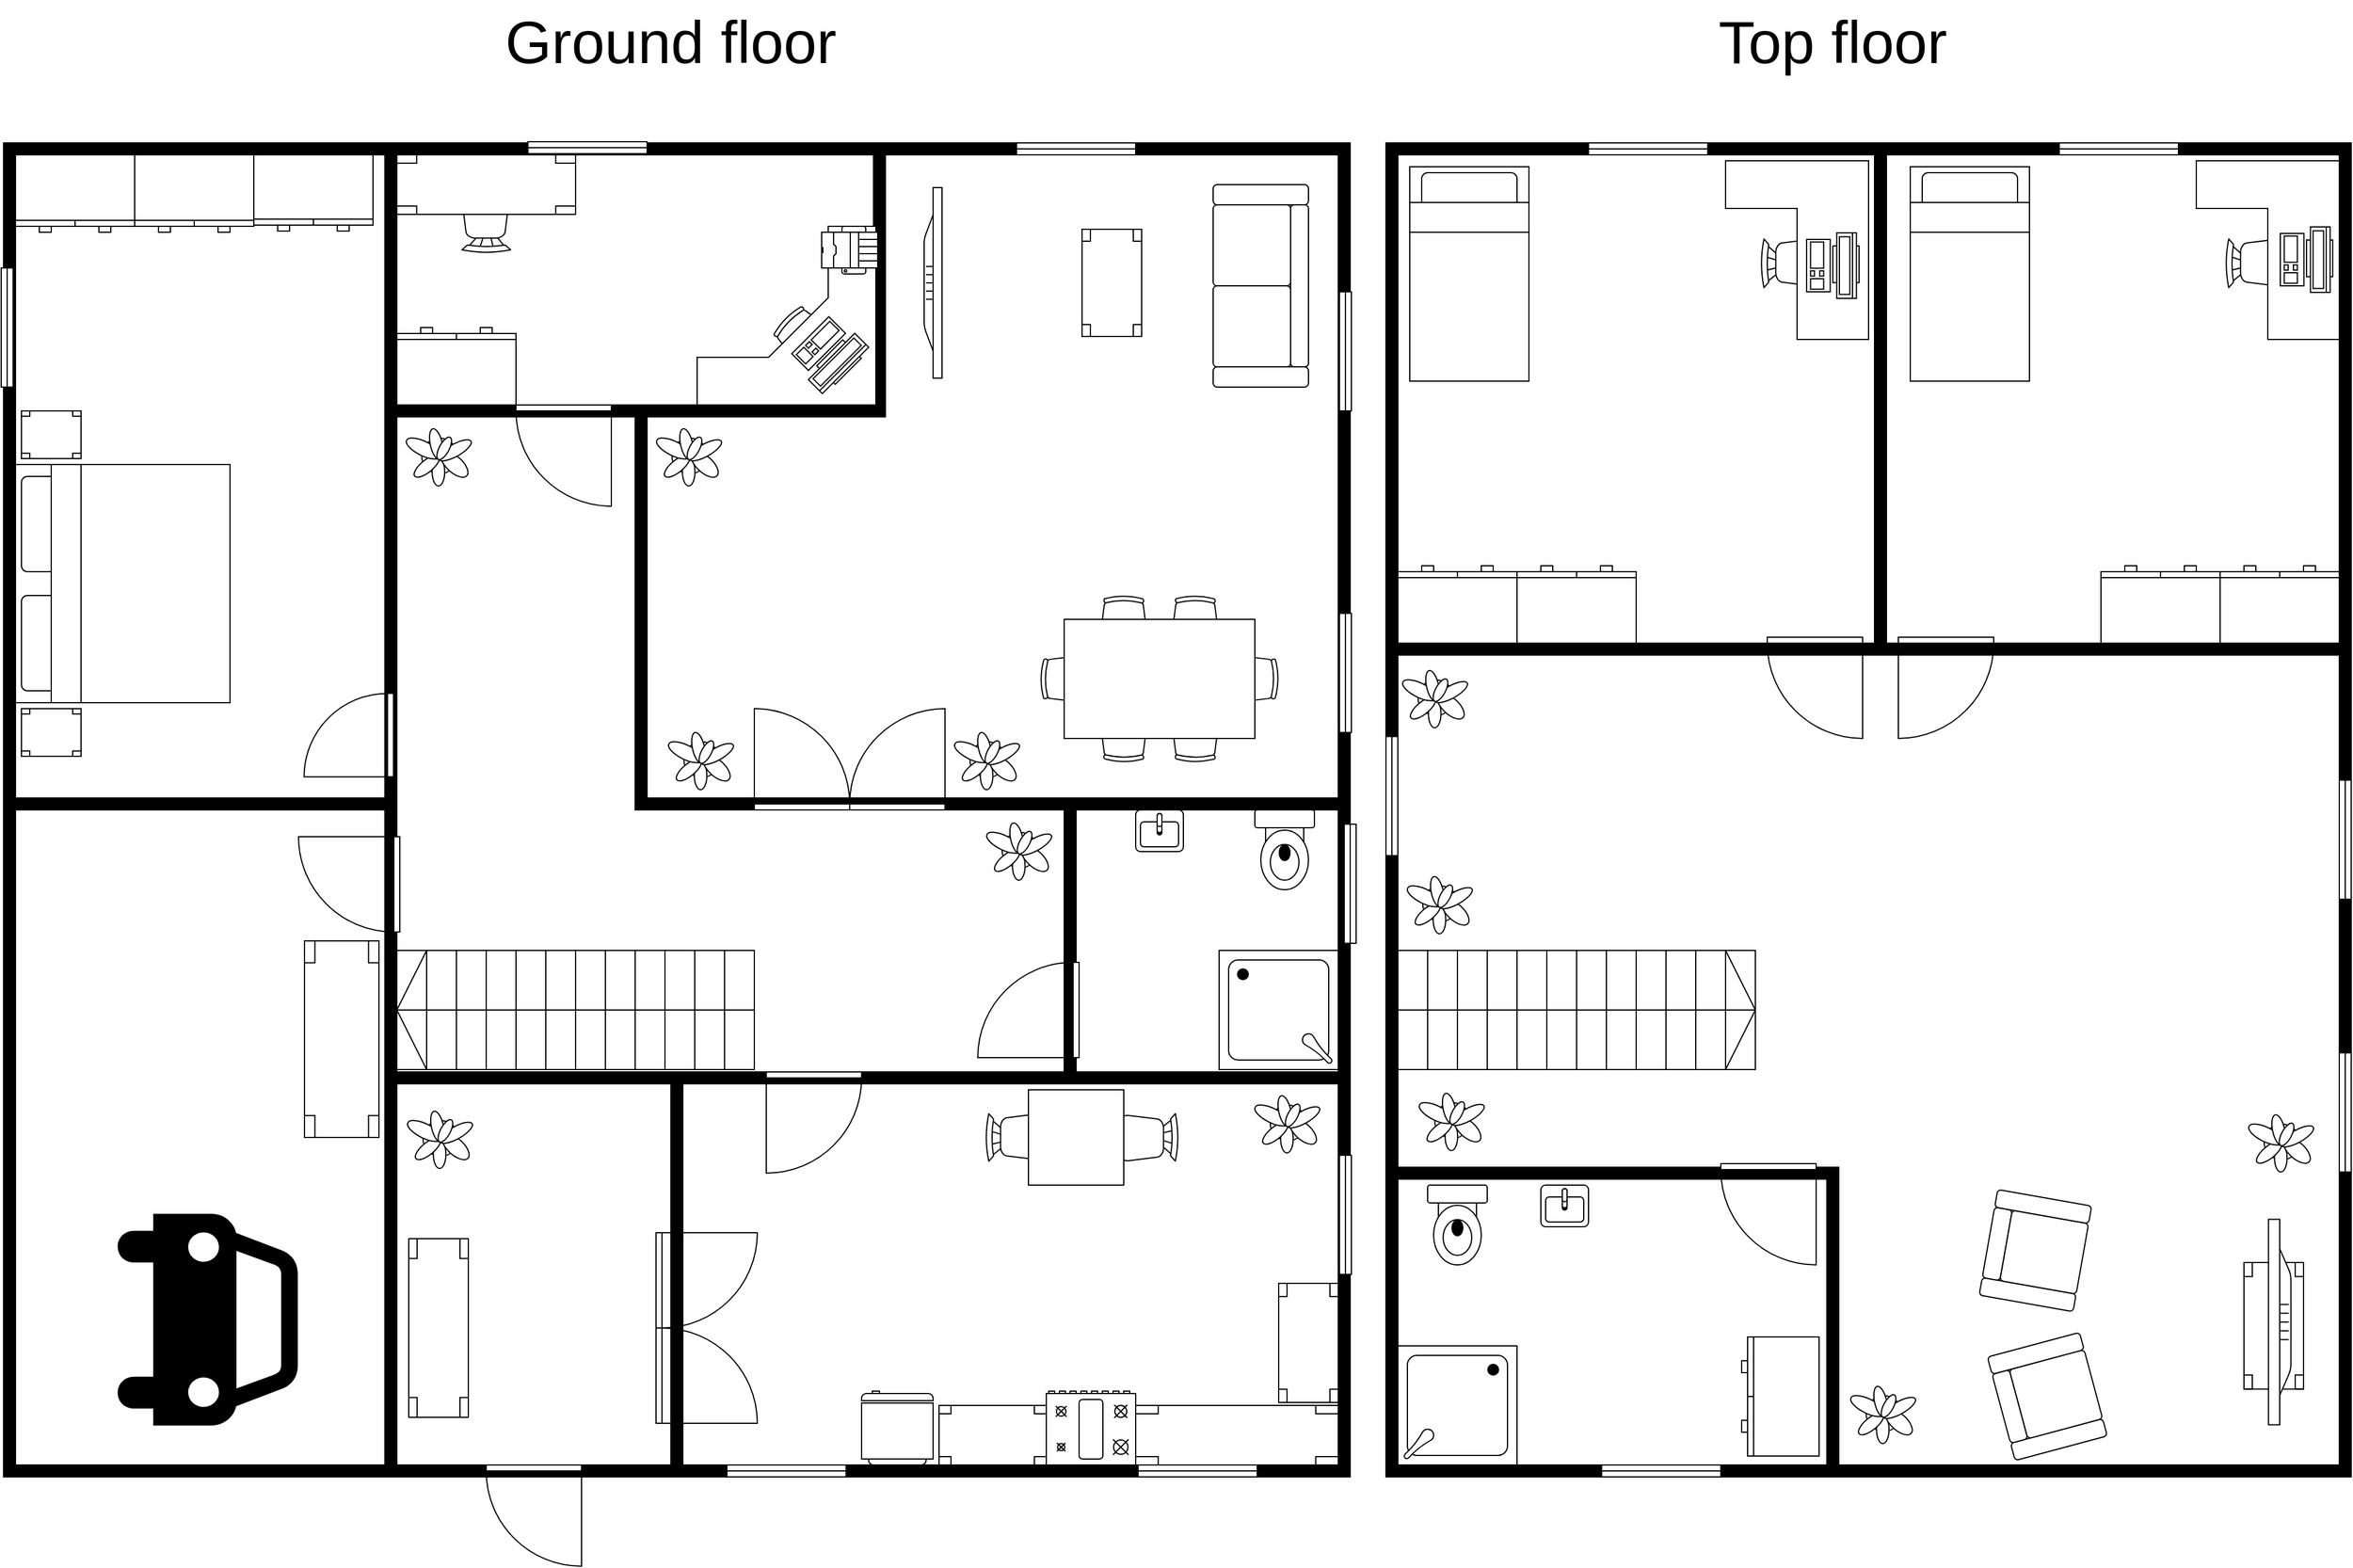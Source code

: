 <mxfile version="15.6.6" type="device"><diagram name="Page-1" id="38b20595-45e3-9b7f-d5ca-b57f44c5b66d"><mxGraphModel dx="2491" dy="1689" grid="1" gridSize="10" guides="1" tooltips="1" connect="1" arrows="1" fold="1" page="1" pageScale="1" pageWidth="1100" pageHeight="850" background="none" math="0" shadow="0"><root><mxCell id="0"/><mxCell id="1" parent="0"/><mxCell id="CMbT7zCXiu72EXJewyej-2" value="" style="verticalLabelPosition=bottom;html=1;verticalAlign=top;align=center;shape=mxgraph.floorplan.room;fillColor=#000000;" parent="1" vertex="1"><mxGeometry x="-250" y="80" width="330" height="570" as="geometry"/></mxCell><mxCell id="CMbT7zCXiu72EXJewyej-15" value="" style="verticalLabelPosition=bottom;html=1;verticalAlign=top;align=center;shape=mxgraph.floorplan.room;fillColor=#000000;" parent="1" vertex="1"><mxGeometry x="310" y="310" width="570" height="340" as="geometry"/></mxCell><mxCell id="CMbT7zCXiu72EXJewyej-16" value="" style="verticalLabelPosition=bottom;html=1;verticalAlign=top;align=center;shape=mxgraph.floorplan.stairs;rotation=-180;" parent="1" vertex="1"><mxGeometry x="80" y="208" width="300" height="100" as="geometry"/></mxCell><mxCell id="CMbT7zCXiu72EXJewyej-14" value="" style="verticalLabelPosition=bottom;html=1;verticalAlign=top;align=center;shape=mxgraph.floorplan.doorLeft;aspect=fixed;" parent="1" vertex="1"><mxGeometry x="390" y="310" width="80" height="85" as="geometry"/></mxCell><mxCell id="CMbT7zCXiu72EXJewyej-6" value="" style="verticalLabelPosition=bottom;html=1;verticalAlign=top;align=center;shape=mxgraph.floorplan.doorLeft;aspect=fixed;rotation=90;" parent="1" vertex="1"><mxGeometry y="110" width="80" height="85" as="geometry"/></mxCell><mxCell id="CMbT7zCXiu72EXJewyej-24" value="" style="shape=mxgraph.signs.transportation.car_4;html=1;pointerEvents=1;fillColor=#000000;strokeColor=none;verticalLabelPosition=bottom;verticalAlign=top;align=center;rotation=90;" parent="1" vertex="1"><mxGeometry x="-170" y="440" width="177.77" height="156" as="geometry"/></mxCell><mxCell id="CMbT7zCXiu72EXJewyej-26" value="" style="verticalLabelPosition=bottom;html=1;verticalAlign=top;align=center;shape=mxgraph.floorplan.room;fillColor=#000000;" parent="1" vertex="1"><mxGeometry x="70" y="310" width="250" height="340" as="geometry"/></mxCell><mxCell id="CMbT7zCXiu72EXJewyej-25" value="" style="verticalLabelPosition=bottom;html=1;verticalAlign=top;align=center;shape=mxgraph.floorplan.doorRight;aspect=fixed;" parent="1" vertex="1"><mxGeometry x="155" y="640" width="80" height="85" as="geometry"/></mxCell><mxCell id="CMbT7zCXiu72EXJewyej-27" value="" style="verticalLabelPosition=bottom;html=1;verticalAlign=top;align=center;shape=mxgraph.floorplan.room;fillColor=#000000;" parent="1" vertex="1"><mxGeometry x="640" y="80" width="240" height="240" as="geometry"/></mxCell><mxCell id="CMbT7zCXiu72EXJewyej-28" value="" style="verticalLabelPosition=bottom;html=1;verticalAlign=top;align=center;shape=mxgraph.floorplan.toilet;" parent="1" vertex="1"><mxGeometry x="800" y="90" width="50" height="67" as="geometry"/></mxCell><mxCell id="CMbT7zCXiu72EXJewyej-29" value="" style="verticalLabelPosition=bottom;html=1;verticalAlign=top;align=center;shape=mxgraph.floorplan.sink_2;" parent="1" vertex="1"><mxGeometry x="700" y="90" width="40" height="35" as="geometry"/></mxCell><mxCell id="CMbT7zCXiu72EXJewyej-30" value="" style="verticalLabelPosition=bottom;html=1;verticalAlign=top;align=center;shape=mxgraph.floorplan.shower;rotation=90;" parent="1" vertex="1"><mxGeometry x="770" y="208" width="100" height="100" as="geometry"/></mxCell><mxCell id="CMbT7zCXiu72EXJewyej-33" value="" style="verticalLabelPosition=bottom;html=1;verticalAlign=top;align=center;shape=mxgraph.floorplan.doorRight;aspect=fixed;rotation=90;" parent="1" vertex="1"><mxGeometry x="570" y="215.5" width="80" height="85" as="geometry"/></mxCell><mxCell id="CMbT7zCXiu72EXJewyej-34" value="" style="verticalLabelPosition=bottom;html=1;verticalAlign=top;align=center;shape=mxgraph.floorplan.table;rotation=-90;" parent="1" vertex="1"><mxGeometry x="40" y="500" width="150" height="50" as="geometry"/></mxCell><mxCell id="CMbT7zCXiu72EXJewyej-37" value="" style="verticalLabelPosition=bottom;html=1;verticalAlign=top;align=center;shape=mxgraph.floorplan.doorDouble;aspect=fixed;rotation=-90;" parent="1" vertex="1"><mxGeometry x="260" y="482.5" width="160" height="85" as="geometry"/></mxCell><mxCell id="CMbT7zCXiu72EXJewyej-44" value="" style="verticalLabelPosition=bottom;html=1;verticalAlign=top;align=center;shape=mxgraph.floorplan.chair;shadow=0;rotation=90;" parent="1" vertex="1"><mxGeometry x="690" y="339" width="40" height="52" as="geometry"/></mxCell><mxCell id="CMbT7zCXiu72EXJewyej-45" value="" style="verticalLabelPosition=bottom;html=1;verticalAlign=top;align=center;shape=mxgraph.floorplan.chair;shadow=0;rotation=-90;" parent="1" vertex="1"><mxGeometry x="580" y="339" width="40" height="52" as="geometry"/></mxCell><mxCell id="CMbT7zCXiu72EXJewyej-46" value="" style="shape=rect;shadow=0;" parent="1" vertex="1"><mxGeometry x="610" y="325" width="80" height="80" as="geometry"/></mxCell><mxCell id="CMbT7zCXiu72EXJewyej-47" value="" style="verticalLabelPosition=bottom;html=1;verticalAlign=top;align=center;shape=mxgraph.floorplan.table;rotation=90;" parent="1" vertex="1"><mxGeometry x="-48.75" y="251.25" width="165" height="62.5" as="geometry"/></mxCell><mxCell id="CMbT7zCXiu72EXJewyej-50" value="" style="verticalLabelPosition=bottom;html=1;verticalAlign=top;align=center;shape=mxgraph.floorplan.wall;fillColor=#000000;direction=south;" parent="1" vertex="1"><mxGeometry x="70" y="-460" width="10" height="550" as="geometry"/></mxCell><mxCell id="CMbT7zCXiu72EXJewyej-52" value="" style="verticalLabelPosition=bottom;html=1;verticalAlign=top;align=center;shape=mxgraph.floorplan.bed_double;rotation=-90;" parent="1" vertex="1"><mxGeometry x="-250" y="-190" width="200" height="180" as="geometry"/></mxCell><mxCell id="CMbT7zCXiu72EXJewyej-54" value="" style="verticalLabelPosition=bottom;html=1;verticalAlign=top;align=center;shape=mxgraph.floorplan.dresser;" parent="1" vertex="1"><mxGeometry x="-240" y="-460" width="100" height="65" as="geometry"/></mxCell><mxCell id="CMbT7zCXiu72EXJewyej-55" value="" style="verticalLabelPosition=bottom;html=1;verticalAlign=top;align=center;shape=mxgraph.floorplan.dresser;" parent="1" vertex="1"><mxGeometry x="-140" y="-460" width="100" height="65" as="geometry"/></mxCell><mxCell id="CMbT7zCXiu72EXJewyej-56" value="" style="verticalLabelPosition=bottom;html=1;verticalAlign=top;align=center;shape=mxgraph.floorplan.dresser;" parent="1" vertex="1"><mxGeometry x="-40" y="-461" width="100" height="65" as="geometry"/></mxCell><mxCell id="CMbT7zCXiu72EXJewyej-57" value="" style="verticalLabelPosition=bottom;html=1;verticalAlign=top;align=center;shape=mxgraph.floorplan.table;rotation=-90;" parent="1" vertex="1"><mxGeometry x="-230" width="40" height="50" as="geometry"/></mxCell><mxCell id="CMbT7zCXiu72EXJewyej-58" value="" style="verticalLabelPosition=bottom;html=1;verticalAlign=top;align=center;shape=mxgraph.floorplan.table;rotation=-90;" parent="1" vertex="1"><mxGeometry x="-230" y="-250" width="40" height="50" as="geometry"/></mxCell><mxCell id="CMbT7zCXiu72EXJewyej-61" value="" style="verticalLabelPosition=bottom;html=1;verticalAlign=top;align=center;shape=mxgraph.floorplan.room;fillColor=#000000;" parent="1" vertex="1"><mxGeometry x="-250" y="-470" width="330" height="560" as="geometry"/></mxCell><mxCell id="CMbT7zCXiu72EXJewyej-63" value="" style="verticalLabelPosition=bottom;html=1;verticalAlign=top;align=center;shape=mxgraph.floorplan.room;fillColor=#000000;" parent="1" vertex="1"><mxGeometry x="70" y="-470" width="420" height="230" as="geometry"/></mxCell><mxCell id="CMbT7zCXiu72EXJewyej-64" value="" style="verticalLabelPosition=bottom;html=1;verticalAlign=top;align=center;shape=mxgraph.floorplan.wallCorner;fillColor=#000000;direction=south;" parent="1" vertex="1"><mxGeometry x="480" y="-470" width="400" height="550" as="geometry"/></mxCell><mxCell id="CMbT7zCXiu72EXJewyej-65" value="" style="verticalLabelPosition=bottom;html=1;verticalAlign=top;align=center;shape=mxgraph.floorplan.wallCorner;fillColor=#000000;direction=north" parent="1" vertex="1"><mxGeometry x="280" y="-240" width="360" height="330" as="geometry"/></mxCell><mxCell id="CMbT7zCXiu72EXJewyej-66" value="" style="verticalLabelPosition=bottom;html=1;verticalAlign=top;align=center;shape=mxgraph.floorplan.doorRight;aspect=fixed;" parent="1" vertex="1"><mxGeometry x="180" y="-250" width="80" height="85" as="geometry"/></mxCell><mxCell id="CMbT7zCXiu72EXJewyej-67" value="" style="verticalLabelPosition=bottom;html=1;verticalAlign=top;align=center;shape=mxgraph.floorplan.doorDouble;aspect=fixed;rotation=-180;" parent="1" vertex="1"><mxGeometry x="380" y="5" width="160" height="85" as="geometry"/></mxCell><mxCell id="CMbT7zCXiu72EXJewyej-68" value="" style="verticalLabelPosition=bottom;html=1;verticalAlign=top;align=center;shape=mxgraph.floorplan.doorRight;aspect=fixed;rotation=90;" parent="1" vertex="1"><mxGeometry x="5" y="-10" width="70" height="74.38" as="geometry"/></mxCell><mxCell id="CMbT7zCXiu72EXJewyej-71" value="" style="verticalLabelPosition=bottom;html=1;verticalAlign=top;align=center;shape=mxgraph.floorplan.couch;rotation=90;" parent="1" vertex="1"><mxGeometry x="720" y="-390" width="170" height="80" as="geometry"/></mxCell><mxCell id="CMbT7zCXiu72EXJewyej-73" value="" style="verticalLabelPosition=bottom;html=1;verticalAlign=top;align=center;shape=mxgraph.floorplan.office_chair;shadow=0;" parent="1" vertex="1"><mxGeometry x="670" y="-90" width="40" height="43" as="geometry"/></mxCell><mxCell id="CMbT7zCXiu72EXJewyej-74" value="" style="verticalLabelPosition=bottom;html=1;verticalAlign=top;align=center;shape=mxgraph.floorplan.office_chair;shadow=0;direction=west;" parent="1" vertex="1"><mxGeometry x="670" y="7" width="40" height="43" as="geometry"/></mxCell><mxCell id="CMbT7zCXiu72EXJewyej-75" value="" style="verticalLabelPosition=bottom;html=1;verticalAlign=top;align=center;shape=mxgraph.floorplan.office_chair;shadow=0;direction=north;" parent="1" vertex="1"><mxGeometry x="620" y="-40" width="43" height="40" as="geometry"/></mxCell><mxCell id="CMbT7zCXiu72EXJewyej-76" value="" style="verticalLabelPosition=bottom;html=1;verticalAlign=top;align=center;shape=mxgraph.floorplan.office_chair;shadow=0;direction=south" parent="1" vertex="1"><mxGeometry x="777" y="-40" width="43" height="40" as="geometry"/></mxCell><mxCell id="CMbT7zCXiu72EXJewyej-77" value="" style="verticalLabelPosition=bottom;html=1;verticalAlign=top;align=center;shape=mxgraph.floorplan.office_chair;shadow=0;" parent="1" vertex="1"><mxGeometry x="730" y="-90" width="40" height="43" as="geometry"/></mxCell><mxCell id="CMbT7zCXiu72EXJewyej-78" value="" style="verticalLabelPosition=bottom;html=1;verticalAlign=top;align=center;shape=mxgraph.floorplan.office_chair;shadow=0;direction=west;" parent="1" vertex="1"><mxGeometry x="730" y="7" width="40" height="43" as="geometry"/></mxCell><mxCell id="CMbT7zCXiu72EXJewyej-79" value="" style="shape=rect;shadow=0;" parent="1" vertex="1"><mxGeometry x="640" y="-70" width="160" height="100" as="geometry"/></mxCell><mxCell id="CMbT7zCXiu72EXJewyej-80" value="" style="verticalLabelPosition=bottom;html=1;verticalAlign=top;align=center;shape=mxgraph.floorplan.flat_tv;rotation=-90;" parent="1" vertex="1"><mxGeometry x="450" y="-360" width="160" height="15" as="geometry"/></mxCell><mxCell id="CMbT7zCXiu72EXJewyej-81" value="" style="verticalLabelPosition=bottom;html=1;verticalAlign=top;align=center;shape=mxgraph.floorplan.table;rotation=90;" parent="1" vertex="1"><mxGeometry x="635" y="-377.5" width="90" height="50" as="geometry"/></mxCell><mxCell id="CMbT7zCXiu72EXJewyej-82" value="" style="verticalLabelPosition=bottom;html=1;verticalAlign=top;align=center;shape=mxgraph.floorplan.refrigerator;rotation=-180;" parent="1" vertex="1"><mxGeometry x="470" y="578" width="60" height="62" as="geometry"/></mxCell><mxCell id="CMbT7zCXiu72EXJewyej-83" value="" style="verticalLabelPosition=bottom;html=1;verticalAlign=top;align=center;shape=mxgraph.floorplan.range_2;rotation=-180;" parent="1" vertex="1"><mxGeometry x="625" y="578" width="75" height="62" as="geometry"/></mxCell><mxCell id="CMbT7zCXiu72EXJewyej-84" value="" style="verticalLabelPosition=bottom;html=1;verticalAlign=top;align=center;shape=mxgraph.floorplan.table;" parent="1" vertex="1"><mxGeometry x="700" y="590" width="170" height="50" as="geometry"/></mxCell><mxCell id="CMbT7zCXiu72EXJewyej-85" value="" style="verticalLabelPosition=bottom;html=1;verticalAlign=top;align=center;shape=mxgraph.floorplan.table;rotation=90;" parent="1" vertex="1"><mxGeometry x="795" y="512.5" width="100" height="50" as="geometry"/></mxCell><mxCell id="CMbT7zCXiu72EXJewyej-87" value="" style="verticalLabelPosition=bottom;html=1;verticalAlign=top;align=center;shape=mxgraph.floorplan.table;" parent="1" vertex="1"><mxGeometry x="535" y="590" width="90" height="50" as="geometry"/></mxCell><mxCell id="CMbT7zCXiu72EXJewyej-88" value="" style="verticalLabelPosition=bottom;html=1;verticalAlign=top;align=center;shape=mxgraph.floorplan.plant;" parent="1" vertex="1"><mxGeometry x="802" y="327" width="47" height="51" as="geometry"/></mxCell><mxCell id="CMbT7zCXiu72EXJewyej-89" value="" style="verticalLabelPosition=bottom;html=1;verticalAlign=top;align=center;shape=mxgraph.floorplan.plant;" parent="1" vertex="1"><mxGeometry x="300" y="-233" width="47" height="51" as="geometry"/></mxCell><mxCell id="CMbT7zCXiu72EXJewyej-90" value="" style="verticalLabelPosition=bottom;html=1;verticalAlign=top;align=center;shape=mxgraph.floorplan.plant;" parent="1" vertex="1"><mxGeometry x="310" y="22.0" width="47" height="51" as="geometry"/></mxCell><mxCell id="CMbT7zCXiu72EXJewyej-91" value="" style="verticalLabelPosition=bottom;html=1;verticalAlign=top;align=center;shape=mxgraph.floorplan.plant;" parent="1" vertex="1"><mxGeometry x="550" y="22" width="47" height="51" as="geometry"/></mxCell><mxCell id="CMbT7zCXiu72EXJewyej-92" value="" style="verticalLabelPosition=bottom;html=1;verticalAlign=top;align=center;shape=mxgraph.floorplan.plant;" parent="1" vertex="1"><mxGeometry x="91" y="340" width="47" height="51" as="geometry"/></mxCell><mxCell id="CMbT7zCXiu72EXJewyej-93" value="" style="verticalLabelPosition=bottom;html=1;verticalAlign=top;align=center;shape=mxgraph.floorplan.plant;" parent="1" vertex="1"><mxGeometry x="90" y="-233" width="47" height="51" as="geometry"/></mxCell><mxCell id="CMbT7zCXiu72EXJewyej-94" value="" style="verticalLabelPosition=bottom;html=1;verticalAlign=top;align=center;shape=mxgraph.floorplan.plant;" parent="1" vertex="1"><mxGeometry x="577" y="98" width="47" height="51" as="geometry"/></mxCell><mxCell id="CMbT7zCXiu72EXJewyej-95" value="" style="verticalLabelPosition=bottom;html=1;verticalAlign=top;align=center;shape=mxgraph.floorplan.window;rotation=90;" parent="1" vertex="1"><mxGeometry x="-297" y="-320" width="100" height="10" as="geometry"/></mxCell><mxCell id="CMbT7zCXiu72EXJewyej-96" value="" style="verticalLabelPosition=bottom;html=1;verticalAlign=top;align=center;shape=mxgraph.floorplan.window;rotation=90;" parent="1" vertex="1"><mxGeometry x="826" y="-30" width="100" height="10" as="geometry"/></mxCell><mxCell id="CMbT7zCXiu72EXJewyej-97" value="" style="verticalLabelPosition=bottom;html=1;verticalAlign=top;align=center;shape=mxgraph.floorplan.window;rotation=90;" parent="1" vertex="1"><mxGeometry x="826" y="-300" width="100" height="10" as="geometry"/></mxCell><mxCell id="CMbT7zCXiu72EXJewyej-98" value="" style="verticalLabelPosition=bottom;html=1;verticalAlign=top;align=center;shape=mxgraph.floorplan.window;rotation=0;" parent="1" vertex="1"><mxGeometry x="190" y="-471" width="100" height="10" as="geometry"/></mxCell><mxCell id="CMbT7zCXiu72EXJewyej-99" value="" style="verticalLabelPosition=bottom;html=1;verticalAlign=top;align=center;shape=mxgraph.floorplan.window;rotation=0;" parent="1" vertex="1"><mxGeometry x="600" y="-470" width="100" height="10" as="geometry"/></mxCell><mxCell id="CMbT7zCXiu72EXJewyej-100" value="" style="verticalLabelPosition=bottom;html=1;verticalAlign=top;align=center;shape=mxgraph.floorplan.window;rotation=0;" parent="1" vertex="1"><mxGeometry x="702" y="640" width="100" height="10" as="geometry"/></mxCell><mxCell id="CMbT7zCXiu72EXJewyej-101" value="" style="verticalLabelPosition=bottom;html=1;verticalAlign=top;align=center;shape=mxgraph.floorplan.window;rotation=0;" parent="1" vertex="1"><mxGeometry x="357" y="640" width="100" height="10" as="geometry"/></mxCell><mxCell id="CMbT7zCXiu72EXJewyej-102" value="" style="verticalLabelPosition=bottom;html=1;verticalAlign=top;align=center;shape=mxgraph.floorplan.window;rotation=90;" parent="1" vertex="1"><mxGeometry x="830" y="147" width="100" height="10" as="geometry"/></mxCell><mxCell id="CMbT7zCXiu72EXJewyej-103" value="" style="verticalLabelPosition=bottom;html=1;verticalAlign=top;align=center;shape=mxgraph.floorplan.window;rotation=90;" parent="1" vertex="1"><mxGeometry x="826" y="425" width="100" height="10" as="geometry"/></mxCell><mxCell id="CMbT7zCXiu72EXJewyej-104" value="" style="verticalLabelPosition=bottom;html=1;verticalAlign=top;align=center;shape=mxgraph.floorplan.room;fillColor=#000000;" parent="1" vertex="1"><mxGeometry x="910" y="-470" width="810" height="1120" as="geometry"/></mxCell><mxCell id="CMbT7zCXiu72EXJewyej-105" value="" style="verticalLabelPosition=bottom;html=1;verticalAlign=top;align=center;shape=mxgraph.floorplan.stairs;" parent="1" vertex="1"><mxGeometry x="920" y="208" width="300" height="100" as="geometry"/></mxCell><mxCell id="CMbT7zCXiu72EXJewyej-106" value="&lt;font style=&quot;font-size: 50px&quot;&gt;Ground floor&lt;/font&gt;" style="text;html=1;strokeColor=none;fillColor=none;align=center;verticalAlign=middle;whiteSpace=wrap;rounded=0;" parent="1" vertex="1"><mxGeometry x="85" y="-590" width="450" height="70" as="geometry"/></mxCell><mxCell id="CMbT7zCXiu72EXJewyej-107" value="&lt;font style=&quot;font-size: 50px&quot;&gt;Top floor&lt;/font&gt;" style="text;html=1;strokeColor=none;fillColor=none;align=center;verticalAlign=middle;whiteSpace=wrap;rounded=0;" parent="1" vertex="1"><mxGeometry x="1060" y="-590" width="450" height="70" as="geometry"/></mxCell><mxCell id="CMbT7zCXiu72EXJewyej-108" value="" style="verticalLabelPosition=bottom;html=1;verticalAlign=top;align=center;shape=mxgraph.floorplan.desk_corner;fontSize=50;rotation=-180;" parent="1" vertex="1"><mxGeometry x="332" y="-400" width="150" height="150" as="geometry"/></mxCell><mxCell id="CMbT7zCXiu72EXJewyej-109" value="" style="verticalLabelPosition=bottom;html=1;verticalAlign=top;align=center;shape=mxgraph.floorplan.chair;fontSize=50;rotation=-180;" parent="1" vertex="1"><mxGeometry x="134.5" y="-429.5" width="41" height="52" as="geometry"/></mxCell><mxCell id="CMbT7zCXiu72EXJewyej-70" value="" style="verticalLabelPosition=bottom;html=1;verticalAlign=top;align=center;shape=mxgraph.floorplan.table;rotation=0;" parent="1" vertex="1"><mxGeometry x="80" y="-460" width="150" height="50" as="geometry"/></mxCell><mxCell id="CMbT7zCXiu72EXJewyej-110" value="" style="verticalLabelPosition=bottom;html=1;verticalAlign=top;align=center;shape=mxgraph.floorplan.dresser;fontSize=50;rotation=-180;" parent="1" vertex="1"><mxGeometry x="80" y="-315" width="100" height="65" as="geometry"/></mxCell><mxCell id="CMbT7zCXiu72EXJewyej-114" value="" style="verticalLabelPosition=bottom;html=1;verticalAlign=top;align=center;shape=mxgraph.floorplan.wallCorner;fillColor=#000000;direction=west;fontSize=50;" parent="1" vertex="1"><mxGeometry x="910" y="-470" width="420" height="430" as="geometry"/></mxCell><mxCell id="CMbT7zCXiu72EXJewyej-115" value="" style="verticalLabelPosition=bottom;html=1;verticalAlign=top;align=center;shape=mxgraph.floorplan.wall;fillColor=#000000;fontSize=50;" parent="1" vertex="1"><mxGeometry x="1330" y="-50" width="380" height="10" as="geometry"/></mxCell><mxCell id="CMbT7zCXiu72EXJewyej-116" value="" style="verticalLabelPosition=bottom;html=1;verticalAlign=top;align=center;shape=mxgraph.floorplan.doorRight;aspect=fixed;fontSize=50;" parent="1" vertex="1"><mxGeometry x="1230" y="-55" width="80" height="85" as="geometry"/></mxCell><mxCell id="CMbT7zCXiu72EXJewyej-117" value="" style="verticalLabelPosition=bottom;html=1;verticalAlign=top;align=center;shape=mxgraph.floorplan.doorLeft;aspect=fixed;fontSize=50;" parent="1" vertex="1"><mxGeometry x="1340" y="-55" width="80" height="85" as="geometry"/></mxCell><mxCell id="CMbT7zCXiu72EXJewyej-118" value="" style="verticalLabelPosition=bottom;html=1;verticalAlign=top;align=center;shape=mxgraph.floorplan.bed_single;fontSize=50;" parent="1" vertex="1"><mxGeometry x="930" y="-450" width="100" height="180" as="geometry"/></mxCell><mxCell id="CMbT7zCXiu72EXJewyej-119" value="" style="verticalLabelPosition=bottom;html=1;verticalAlign=top;align=center;shape=mxgraph.floorplan.bed_single;fontSize=50;" parent="1" vertex="1"><mxGeometry x="1350" y="-450" width="100" height="180" as="geometry"/></mxCell><mxCell id="CMbT7zCXiu72EXJewyej-122" value="" style="verticalLabelPosition=bottom;html=1;verticalAlign=top;align=center;shape=mxgraph.floorplan.window;rotation=0;" parent="1" vertex="1"><mxGeometry x="1080" y="-470" width="100" height="10" as="geometry"/></mxCell><mxCell id="CMbT7zCXiu72EXJewyej-123" value="" style="verticalLabelPosition=bottom;html=1;verticalAlign=top;align=center;shape=mxgraph.floorplan.window;rotation=0;fillColor=default;strokeColor=default;fontColor=default;" parent="1" vertex="1"><mxGeometry x="1475" y="-470" width="100" height="10" as="geometry"/></mxCell><mxCell id="CMbT7zCXiu72EXJewyej-124" value="" style="verticalLabelPosition=bottom;html=1;verticalAlign=top;align=center;shape=mxgraph.floorplan.chair;fontSize=50;rotation=-90;" parent="1" vertex="1"><mxGeometry x="1620" y="-395" width="41" height="52" as="geometry"/></mxCell><mxCell id="CMbT7zCXiu72EXJewyej-125" value="" style="verticalLabelPosition=bottom;html=1;verticalAlign=top;align=center;shape=mxgraph.floorplan.chair;fontSize=50;rotation=-90;" parent="1" vertex="1"><mxGeometry x="1230" y="-395" width="41" height="52" as="geometry"/></mxCell><mxCell id="CMbT7zCXiu72EXJewyej-120" value="" style="verticalLabelPosition=bottom;html=1;verticalAlign=top;align=center;shape=mxgraph.floorplan.desk_corner_2;fontSize=50;rotation=90;" parent="1" vertex="1"><mxGeometry x="1180" y="-440" width="150" height="120" as="geometry"/></mxCell><mxCell id="CMbT7zCXiu72EXJewyej-121" value="" style="verticalLabelPosition=bottom;html=1;verticalAlign=top;align=center;shape=mxgraph.floorplan.desk_corner_2;fontSize=50;rotation=90;" parent="1" vertex="1"><mxGeometry x="1575" y="-440" width="150" height="120" as="geometry"/></mxCell><mxCell id="CMbT7zCXiu72EXJewyej-126" value="" style="verticalLabelPosition=bottom;html=1;verticalAlign=top;align=center;shape=mxgraph.floorplan.dresser;fontSize=50;rotation=-180;" parent="1" vertex="1"><mxGeometry x="920" y="-115" width="100" height="65" as="geometry"/></mxCell><mxCell id="CMbT7zCXiu72EXJewyej-127" value="" style="verticalLabelPosition=bottom;html=1;verticalAlign=top;align=center;shape=mxgraph.floorplan.dresser;fontSize=50;rotation=-180;" parent="1" vertex="1"><mxGeometry x="1020" y="-115" width="100" height="65" as="geometry"/></mxCell><mxCell id="CMbT7zCXiu72EXJewyej-128" value="" style="verticalLabelPosition=bottom;html=1;verticalAlign=top;align=center;shape=mxgraph.floorplan.dresser;fontSize=50;rotation=-180;" parent="1" vertex="1"><mxGeometry x="1610" y="-115" width="100" height="65" as="geometry"/></mxCell><mxCell id="CMbT7zCXiu72EXJewyej-129" value="" style="verticalLabelPosition=bottom;html=1;verticalAlign=top;align=center;shape=mxgraph.floorplan.dresser;fontSize=50;rotation=-180;" parent="1" vertex="1"><mxGeometry x="1510" y="-115" width="100" height="65" as="geometry"/></mxCell><mxCell id="CMbT7zCXiu72EXJewyej-130" value="" style="verticalLabelPosition=bottom;html=1;verticalAlign=top;align=center;shape=mxgraph.floorplan.printer;fontSize=50;rotation=90;" parent="1" vertex="1"><mxGeometry x="440" y="-403.5" width="40" height="47" as="geometry"/></mxCell><mxCell id="CMbT7zCXiu72EXJewyej-131" value="" style="verticalLabelPosition=bottom;html=1;verticalAlign=top;align=center;shape=mxgraph.floorplan.workstation;fontSize=50;rotation=-225;" parent="1" vertex="1"><mxGeometry x="415" y="-315" width="55" height="44" as="geometry"/></mxCell><mxCell id="CMbT7zCXiu72EXJewyej-132" value="" style="verticalLabelPosition=bottom;html=1;verticalAlign=top;align=center;shape=mxgraph.floorplan.workstation;fontSize=50;rotation=90;" parent="1" vertex="1"><mxGeometry x="1257.5" y="-389" width="55" height="44" as="geometry"/></mxCell><mxCell id="CMbT7zCXiu72EXJewyej-133" value="" style="verticalLabelPosition=bottom;html=1;verticalAlign=top;align=center;shape=mxgraph.floorplan.workstation;fontSize=50;rotation=90;" parent="1" vertex="1"><mxGeometry x="1655" y="-394" width="55" height="44" as="geometry"/></mxCell><mxCell id="CMbT7zCXiu72EXJewyej-134" value="" style="verticalLabelPosition=bottom;html=1;verticalAlign=top;align=center;shape=mxgraph.floorplan.wallCorner;fillColor=#000000;direction=south;fontSize=50;" parent="1" vertex="1"><mxGeometry x="910" y="390" width="380" height="260" as="geometry"/></mxCell><mxCell id="CMbT7zCXiu72EXJewyej-135" value="" style="verticalLabelPosition=bottom;html=1;verticalAlign=top;align=center;shape=mxgraph.floorplan.doorRight;aspect=fixed;fontSize=50;" parent="1" vertex="1"><mxGeometry x="1191" y="387" width="80" height="85" as="geometry"/></mxCell><mxCell id="CMbT7zCXiu72EXJewyej-136" value="" style="verticalLabelPosition=bottom;html=1;verticalAlign=top;align=center;shape=mxgraph.floorplan.shower;rotation=-180;" parent="1" vertex="1"><mxGeometry x="920" y="540" width="100" height="100" as="geometry"/></mxCell><mxCell id="CMbT7zCXiu72EXJewyej-137" value="" style="verticalLabelPosition=bottom;html=1;verticalAlign=top;align=center;shape=mxgraph.floorplan.toilet;" parent="1" vertex="1"><mxGeometry x="945" y="405" width="50" height="67" as="geometry"/></mxCell><mxCell id="CMbT7zCXiu72EXJewyej-138" value="" style="verticalLabelPosition=bottom;html=1;verticalAlign=top;align=center;shape=mxgraph.floorplan.sink_2;" parent="1" vertex="1"><mxGeometry x="1040" y="405" width="40" height="35" as="geometry"/></mxCell><mxCell id="CMbT7zCXiu72EXJewyej-139" value="" style="verticalLabelPosition=bottom;html=1;verticalAlign=top;align=center;shape=mxgraph.floorplan.dresser;fontSize=50;rotation=90;" parent="1" vertex="1"><mxGeometry x="1191" y="550" width="100" height="65" as="geometry"/></mxCell><mxCell id="CMbT7zCXiu72EXJewyej-140" value="" style="verticalLabelPosition=bottom;html=1;verticalAlign=top;align=center;shape=mxgraph.floorplan.sofa;fontSize=50;rotation=-105;" parent="1" vertex="1"><mxGeometry x="1420" y="542.5" width="90" height="80" as="geometry"/></mxCell><mxCell id="CMbT7zCXiu72EXJewyej-141" value="" style="verticalLabelPosition=bottom;html=1;verticalAlign=top;align=center;shape=mxgraph.floorplan.sofa;fontSize=50;rotation=-80;" parent="1" vertex="1"><mxGeometry x="1410" y="420" width="90" height="80" as="geometry"/></mxCell><mxCell id="CMbT7zCXiu72EXJewyej-143" value="" style="verticalLabelPosition=bottom;html=1;verticalAlign=top;align=center;shape=mxgraph.floorplan.table;fontSize=50;rotation=90;" parent="1" vertex="1"><mxGeometry x="1601.88" y="498.13" width="106.25" height="50" as="geometry"/></mxCell><mxCell id="CMbT7zCXiu72EXJewyej-142" value="" style="verticalLabelPosition=bottom;html=1;verticalAlign=top;align=center;shape=mxgraph.floorplan.flat_tv;fontSize=50;rotation=90;" parent="1" vertex="1"><mxGeometry x="1573.75" y="510.62" width="172.5" height="18.75" as="geometry"/></mxCell><mxCell id="CMbT7zCXiu72EXJewyej-144" value="" style="verticalLabelPosition=bottom;html=1;verticalAlign=top;align=center;shape=mxgraph.floorplan.plant;fontSize=50;" parent="1" vertex="1"><mxGeometry x="1302" y="571" width="47" height="51" as="geometry"/></mxCell><mxCell id="CMbT7zCXiu72EXJewyej-145" value="" style="verticalLabelPosition=bottom;html=1;verticalAlign=top;align=center;shape=mxgraph.floorplan.plant;fontSize=50;" parent="1" vertex="1"><mxGeometry x="1636" y="343" width="47" height="51" as="geometry"/></mxCell><mxCell id="CMbT7zCXiu72EXJewyej-146" value="" style="verticalLabelPosition=bottom;html=1;verticalAlign=top;align=center;shape=mxgraph.floorplan.plant;fontSize=50;" parent="1" vertex="1"><mxGeometry x="940" y="325" width="47" height="51" as="geometry"/></mxCell><mxCell id="CMbT7zCXiu72EXJewyej-147" value="" style="verticalLabelPosition=bottom;html=1;verticalAlign=top;align=center;shape=mxgraph.floorplan.plant;fontSize=50;fillColor=default;strokeColor=default;fontColor=default;" parent="1" vertex="1"><mxGeometry x="930" y="143" width="47" height="51" as="geometry"/></mxCell><mxCell id="jS7Ue84GJCD6nElyFpXR-1" value="" style="verticalLabelPosition=bottom;html=1;verticalAlign=top;align=center;shape=mxgraph.floorplan.window;rotation=90;fillColor=default;strokeColor=default;fontColor=default;" vertex="1" parent="1"><mxGeometry x="1665" y="110" width="100" height="10" as="geometry"/></mxCell><mxCell id="jS7Ue84GJCD6nElyFpXR-2" value="" style="verticalLabelPosition=bottom;html=1;verticalAlign=top;align=center;shape=mxgraph.floorplan.window;rotation=90;fillColor=default;strokeColor=default;fontColor=default;" vertex="1" parent="1"><mxGeometry x="1665" y="339" width="100" height="10" as="geometry"/></mxCell><mxCell id="jS7Ue84GJCD6nElyFpXR-3" value="" style="verticalLabelPosition=bottom;html=1;verticalAlign=top;align=center;shape=mxgraph.floorplan.window;rotation=0;fillColor=default;strokeColor=default;fontColor=default;" vertex="1" parent="1"><mxGeometry x="1091" y="640" width="100" height="10" as="geometry"/></mxCell><mxCell id="jS7Ue84GJCD6nElyFpXR-4" value="" style="verticalLabelPosition=bottom;html=1;verticalAlign=top;align=center;shape=mxgraph.floorplan.window;rotation=90;fillColor=default;strokeColor=default;fontColor=default;" vertex="1" parent="1"><mxGeometry x="865" y="73.38" width="100" height="10" as="geometry"/></mxCell><mxCell id="jS7Ue84GJCD6nElyFpXR-5" value="" style="verticalLabelPosition=bottom;html=1;verticalAlign=top;align=center;shape=mxgraph.floorplan.plant;fontSize=50;fillColor=default;strokeColor=default;fontColor=default;" vertex="1" parent="1"><mxGeometry x="926" y="-30" width="47" height="51" as="geometry"/></mxCell></root></mxGraphModel></diagram></mxfile>